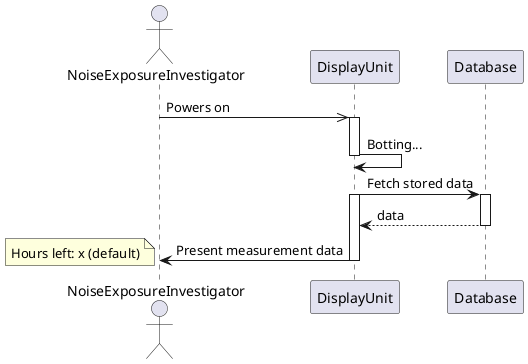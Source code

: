 @startuml UC2 : Turn on Display Unit
actor NoiseExposureInvestigator as nei
participant DisplayUnit as du
participant Database as db

nei ->> du : Powers on
activate du

du -> du : Botting...
deactivate du

du -> db : Fetch stored data
activate du
activate db
db --> du : data
deactivate db

du -> nei : Present measurement data
deactivate du

note left
    Hours left: x (default)
end note
@enduml